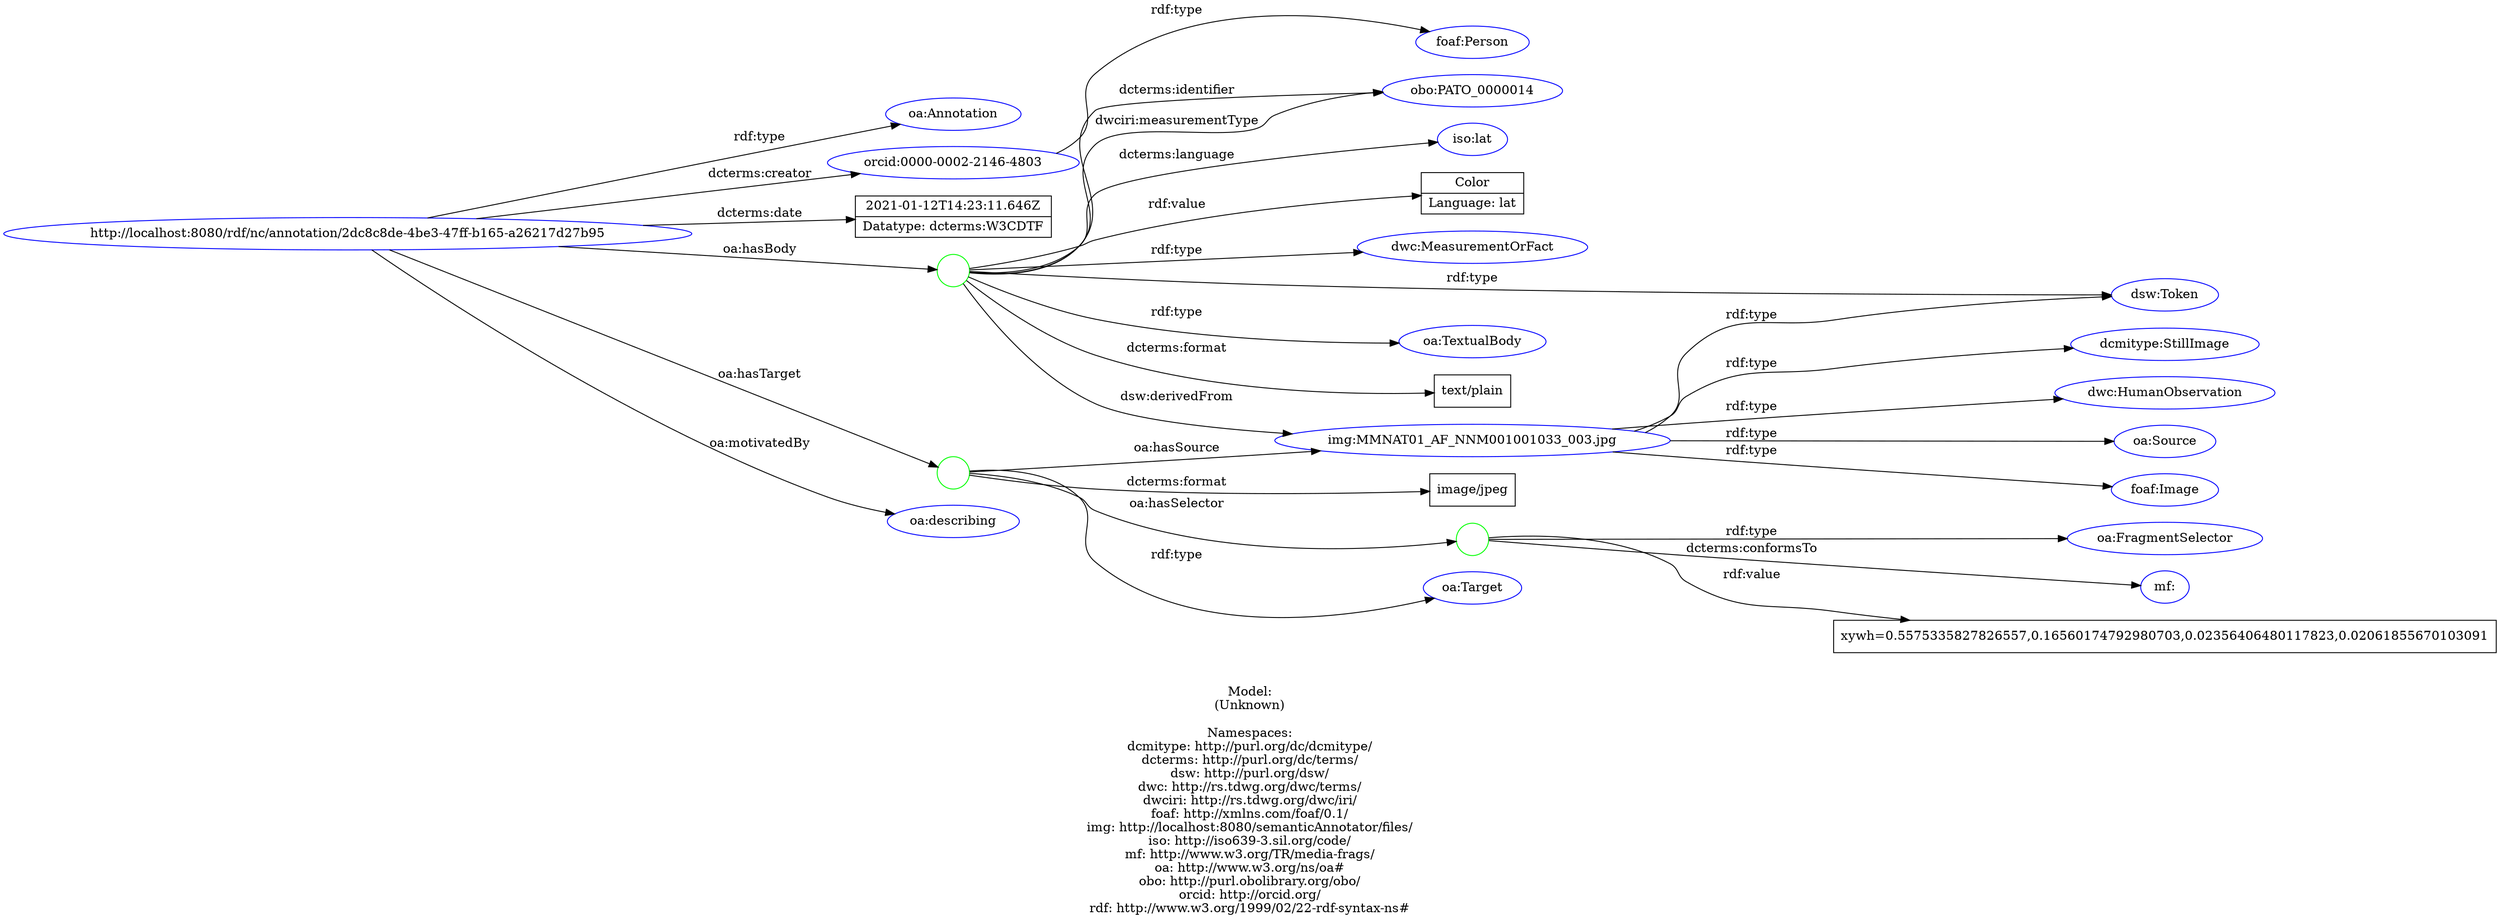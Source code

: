digraph {
	rankdir = LR;
	charset="utf-8";

	"Rhttp://localhost:8080/rdf/nc/annotation/2dc8c8de-4be3-47ff-b165-a26217d27b95" -> "Roa:Annotation" [ label="rdf:type" ];
	"Rhttp://localhost:8080/rdf/nc/annotation/2dc8c8de-4be3-47ff-b165-a26217d27b95" -> "Rorcid:0000-0002-2146-4803" [ label="dcterms:creator" ];
	"Rhttp://localhost:8080/rdf/nc/annotation/2dc8c8de-4be3-47ff-b165-a26217d27b95" -> "L2021-01-12T14:23:11.646Z|Datatype: dcterms:W3CDTF" [ label="dcterms:date" ];
	"Rhttp://localhost:8080/rdf/nc/annotation/2dc8c8de-4be3-47ff-b165-a26217d27b95" -> "B_:node1f0gq2gelx26" [ label="oa:hasBody" ];
	"B_:node1f0gq2gelx26" -> "Rdsw:Token" [ label="rdf:type" ];
	"B_:node1f0gq2gelx26" -> "Rdwc:MeasurementOrFact" [ label="rdf:type" ];
	"B_:node1f0gq2gelx26" -> "Roa:TextualBody" [ label="rdf:type" ];
	"B_:node1f0gq2gelx26" -> "Ltext/plain" [ label="dcterms:format" ];
	"B_:node1f0gq2gelx26" -> "Robo:PATO_0000014" [ label="dcterms:identifier" ];
	"B_:node1f0gq2gelx26" -> "Riso:lat" [ label="dcterms:language" ];
	"B_:node1f0gq2gelx26" -> "Rimg:MMNAT01_AF_NNM001001033_003.jpg" [ label="dsw:derivedFrom" ];
	"B_:node1f0gq2gelx26" -> "Robo:PATO_0000014" [ label="dwciri:measurementType" ];
	"B_:node1f0gq2gelx26" -> "LColor|Language: lat" [ label="rdf:value" ];
	"Rhttp://localhost:8080/rdf/nc/annotation/2dc8c8de-4be3-47ff-b165-a26217d27b95" -> "B_:node1f0gq2gelx25" [ label="oa:hasTarget" ];
	"B_:node1f0gq2gelx25" -> "Roa:Target" [ label="rdf:type" ];
	"B_:node1f0gq2gelx25" -> "Limage/jpeg" [ label="dcterms:format" ];
	"B_:node1f0gq2gelx25" -> "B_:node1f0gq2gelx28" [ label="oa:hasSelector" ];
	"B_:node1f0gq2gelx28" -> "Roa:FragmentSelector" [ label="rdf:type" ];
	"B_:node1f0gq2gelx28" -> "Rmf:" [ label="dcterms:conformsTo" ];
	"B_:node1f0gq2gelx28" -> "Lxywh=0.5575335827826557,0.16560174792980703,0.02356406480117823,0.02061855670103091" [ label="rdf:value" ];
	"B_:node1f0gq2gelx25" -> "Rimg:MMNAT01_AF_NNM001001033_003.jpg" [ label="oa:hasSource" ];
	"Rhttp://localhost:8080/rdf/nc/annotation/2dc8c8de-4be3-47ff-b165-a26217d27b95" -> "Roa:describing" [ label="oa:motivatedBy" ];
	"Rorcid:0000-0002-2146-4803" -> "Rfoaf:Person" [ label="rdf:type" ];
	"Rimg:MMNAT01_AF_NNM001001033_003.jpg" -> "Rdcmitype:StillImage" [ label="rdf:type" ];
	"Rimg:MMNAT01_AF_NNM001001033_003.jpg" -> "Rdsw:Token" [ label="rdf:type" ];
	"Rimg:MMNAT01_AF_NNM001001033_003.jpg" -> "Rdwc:HumanObservation" [ label="rdf:type" ];
	"Rimg:MMNAT01_AF_NNM001001033_003.jpg" -> "Roa:Source" [ label="rdf:type" ];
	"Rimg:MMNAT01_AF_NNM001001033_003.jpg" -> "Rfoaf:Image" [ label="rdf:type" ];

	// Resources
	"Rhttp://localhost:8080/rdf/nc/annotation/2dc8c8de-4be3-47ff-b165-a26217d27b95" [ label="http://localhost:8080/rdf/nc/annotation/2dc8c8de-4be3-47ff-b165-a26217d27b95", shape = ellipse, color = blue ];
	"Roa:Annotation" [ label="oa:Annotation", shape = ellipse, color = blue ];
	"Rorcid:0000-0002-2146-4803" [ label="orcid:0000-0002-2146-4803", shape = ellipse, color = blue ];
	"Rdsw:Token" [ label="dsw:Token", shape = ellipse, color = blue ];
	"Rdwc:MeasurementOrFact" [ label="dwc:MeasurementOrFact", shape = ellipse, color = blue ];
	"Roa:TextualBody" [ label="oa:TextualBody", shape = ellipse, color = blue ];
	"Robo:PATO_0000014" [ label="obo:PATO_0000014", shape = ellipse, color = blue ];
	"Riso:lat" [ label="iso:lat", shape = ellipse, color = blue ];
	"Rimg:MMNAT01_AF_NNM001001033_003.jpg" [ label="img:MMNAT01_AF_NNM001001033_003.jpg", shape = ellipse, color = blue ];
	"Roa:Target" [ label="oa:Target", shape = ellipse, color = blue ];
	"Roa:FragmentSelector" [ label="oa:FragmentSelector", shape = ellipse, color = blue ];
	"Rmf:" [ label="mf:", shape = ellipse, color = blue ];
	"Roa:describing" [ label="oa:describing", shape = ellipse, color = blue ];
	"Rfoaf:Person" [ label="foaf:Person", shape = ellipse, color = blue ];
	"Rdcmitype:StillImage" [ label="dcmitype:StillImage", shape = ellipse, color = blue ];
	"Rdwc:HumanObservation" [ label="dwc:HumanObservation", shape = ellipse, color = blue ];
	"Roa:Source" [ label="oa:Source", shape = ellipse, color = blue ];
	"Rfoaf:Image" [ label="foaf:Image", shape = ellipse, color = blue ];

	// Anonymous nodes
	"B_:node1f0gq2gelx26" [ label="", shape = circle, color = green ];
	"B_:node1f0gq2gelx25" [ label="", shape = circle, color = green ];
	"B_:node1f0gq2gelx28" [ label="", shape = circle, color = green ];

	// Literals
	"L2021-01-12T14:23:11.646Z|Datatype: dcterms:W3CDTF" [ label="2021-01-12T14:23:11.646Z|Datatype: dcterms:W3CDTF", shape = record ];
	"Ltext/plain" [ label="text/plain", shape = record ];
	"LColor|Language: lat" [ label="Color|Language: lat", shape = record ];
	"Limage/jpeg" [ label="image/jpeg", shape = record ];
	"Lxywh=0.5575335827826557,0.16560174792980703,0.02356406480117823,0.02061855670103091" [ label="xywh=0.5575335827826557,0.16560174792980703,0.02356406480117823,0.02061855670103091", shape = record ];

	label="\n\nModel:\n(Unknown)\n\nNamespaces:\ndcmitype: http://purl.org/dc/dcmitype/\ndcterms: http://purl.org/dc/terms/\ndsw: http://purl.org/dsw/\ndwc: http://rs.tdwg.org/dwc/terms/\ndwciri: http://rs.tdwg.org/dwc/iri/\nfoaf: http://xmlns.com/foaf/0.1/\nimg: http://localhost:8080/semanticAnnotator/files/\niso: http://iso639-3.sil.org/code/\nmf: http://www.w3.org/TR/media-frags/\noa: http://www.w3.org/ns/oa#\nobo: http://purl.obolibrary.org/obo/\norcid: http://orcid.org/\nrdf: http://www.w3.org/1999/02/22-rdf-syntax-ns#\n";
}

